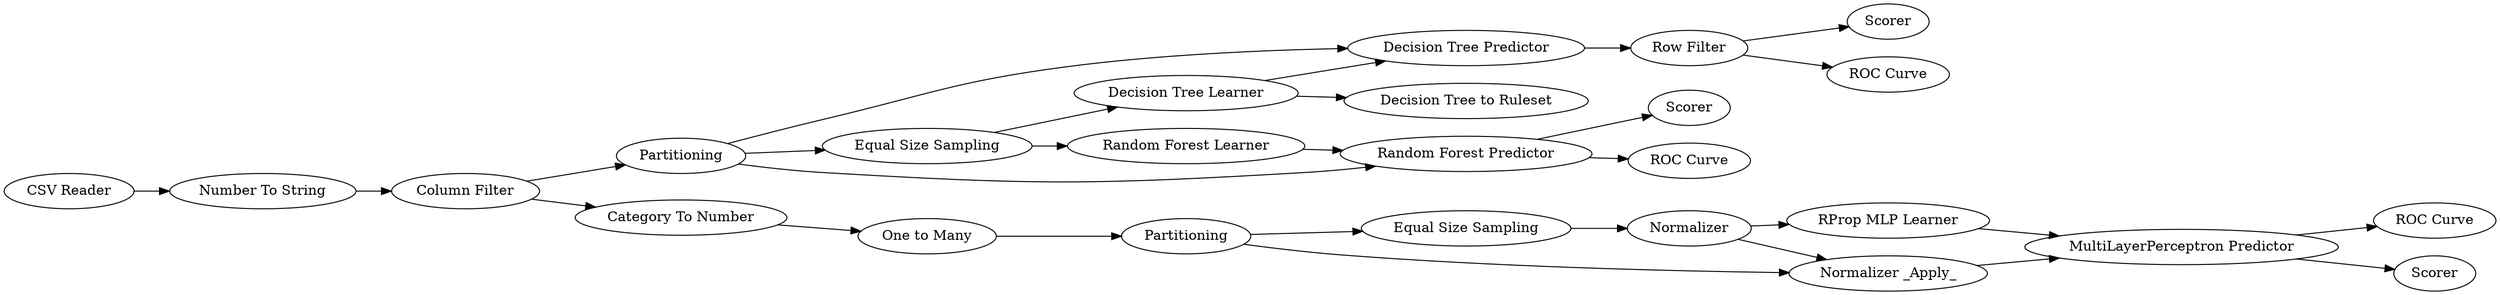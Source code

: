 digraph {
	12 -> 10
	20 -> 21
	8 -> 9
	23 -> 24
	1 -> 8
	9 -> 3
	21 -> 24
	20 -> 23
	29 -> 30
	17 -> 18
	10 -> 11
	14 -> 7
	9 -> 19
	24 -> 27
	17 -> 21
	29 -> 31
	19 -> 16
	18 -> 20
	24 -> 25
	14 -> 13
	10 -> 15
	11 -> 14
	3 -> 11
	3 -> 12
	12 -> 28
	3 -> 29
	16 -> 17
	28 -> 29
	27 [label="ROC Curve"]
	7 [label=Scorer]
	9 [label="Column Filter"]
	18 [label="Equal Size Sampling"]
	21 [label="Normalizer _Apply_"]
	8 [label="Number To String"]
	17 [label=Partitioning]
	3 [label=Partitioning]
	19 [label="Category To Number"]
	24 [label="MultiLayerPerceptron Predictor"]
	31 [label=Scorer]
	15 [label="Decision Tree to Ruleset"]
	25 [label=Scorer]
	10 [label="Decision Tree Learner"]
	12 [label="Equal Size Sampling"]
	16 [label="One to Many"]
	1 [label="CSV Reader"]
	28 [label="Random Forest Learner"]
	11 [label="Decision Tree Predictor"]
	23 [label="RProp MLP Learner"]
	14 [label="Row Filter"]
	13 [label="ROC Curve"]
	20 [label=Normalizer]
	29 [label="Random Forest Predictor"]
	30 [label="ROC Curve"]
	rankdir=LR
}
